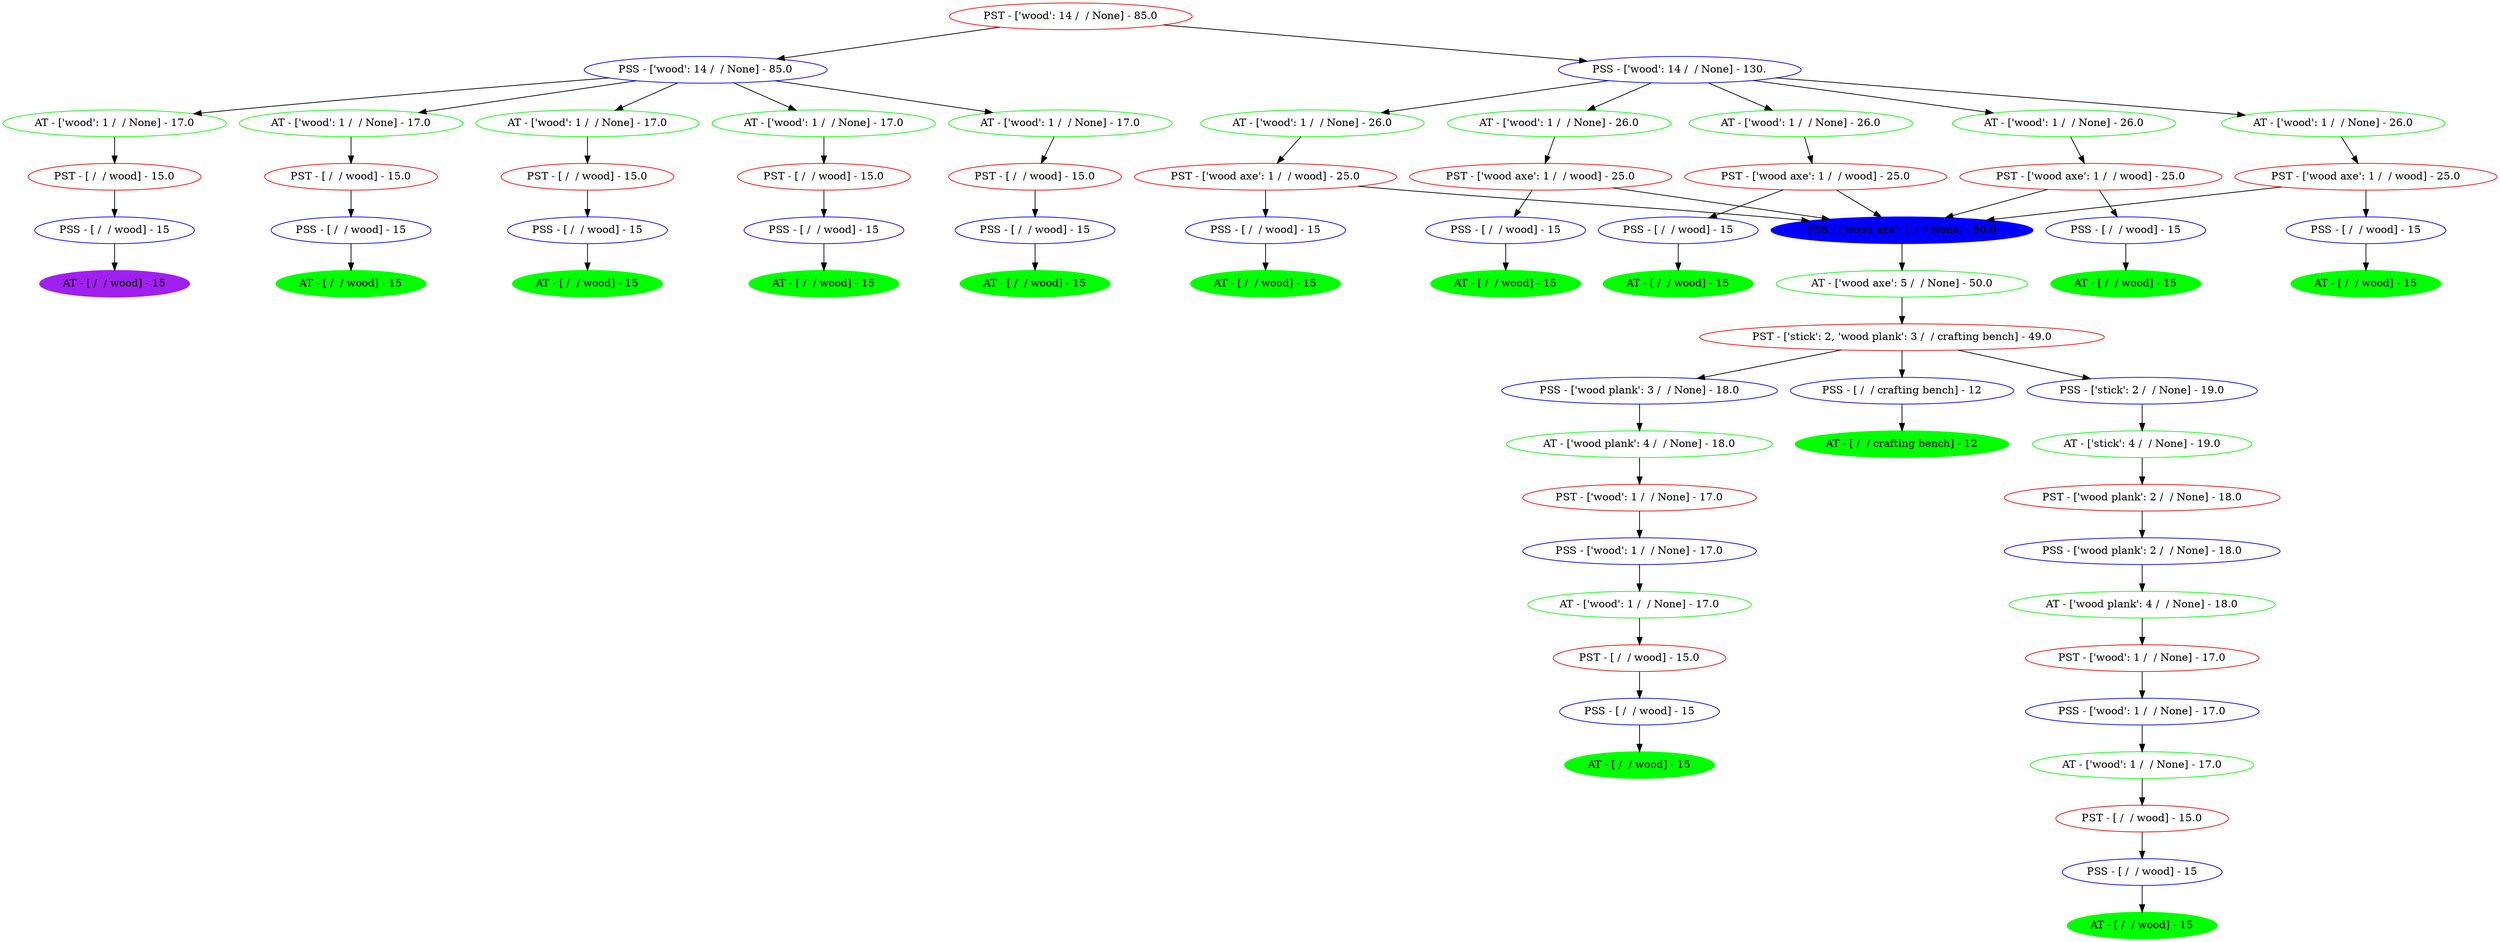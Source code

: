 digraph Tree {
	node [color=red]
	"PST - ['wood'; 14 /  / None] - 2154784115008" [label="PST - ['wood': 14 /  / None] - 85.0"]
	node [color=blue]
	"PSS - ['wood'; 14 /  / None] - 2154784187280" [label="PSS - ['wood': 14 /  / None] - 85.0"]
	node [style=unfilled]
	node [color=blue]
	"PSS - ['wood'; 14 /  / None] - 2154784187224" [label="PSS - ['wood': 14 /  / None] - 130."]
	node [style=unfilled]
	node [color=green]
	"AT - ['wood'; 1 /  / None] - 2154784187952" [label="AT - ['wood': 1 /  / None] - 17.0"]
	node [style=unfilled]
	node [color=green]
	"AT - ['wood'; 1 /  / None] - 2154784187896" [label="AT - ['wood': 1 /  / None] - 17.0"]
	node [style=unfilled]
	node [color=green]
	"AT - ['wood'; 1 /  / None] - 2154784188064" [label="AT - ['wood': 1 /  / None] - 17.0"]
	node [style=unfilled]
	node [color=green]
	"AT - ['wood'; 1 /  / None] - 2154784188008" [label="AT - ['wood': 1 /  / None] - 17.0"]
	node [style=unfilled]
	node [color=green]
	"AT - ['wood'; 1 /  / None] - 2154784188176" [label="AT - ['wood': 1 /  / None] - 17.0"]
	node [style=unfilled]
	node [color=green]
	"AT - ['wood'; 1 /  / None] - 2154784187392" [label="AT - ['wood': 1 /  / None] - 26.0"]
	node [style=unfilled]
	node [color=green]
	"AT - ['wood'; 1 /  / None] - 2154784188400" [label="AT - ['wood': 1 /  / None] - 26.0"]
	node [style=unfilled]
	node [color=green]
	"AT - ['wood'; 1 /  / None] - 2154784188344" [label="AT - ['wood': 1 /  / None] - 26.0"]
	node [style=unfilled]
	node [color=green]
	"AT - ['wood'; 1 /  / None] - 2154784188512" [label="AT - ['wood': 1 /  / None] - 26.0"]
	node [style=unfilled]
	node [color=green]
	"AT - ['wood'; 1 /  / None] - 2154784188456" [label="AT - ['wood': 1 /  / None] - 26.0"]
	node [style=unfilled]
	node [color=red]
	"PST - [ /  / wood] - 2154784217016" [label="PST - [ /  / wood] - 15.0"]
	node [color=red]
	"PST - [ /  / wood] - 2154784217408" [label="PST - [ /  / wood] - 15.0"]
	node [color=red]
	"PST - [ /  / wood] - 2154784217800" [label="PST - [ /  / wood] - 15.0"]
	node [color=red]
	"PST - [ /  / wood] - 2154784218192" [label="PST - [ /  / wood] - 15.0"]
	node [color=red]
	"PST - [ /  / wood] - 2154784218584" [label="PST - [ /  / wood] - 15.0"]
	node [color=red]
	"PST - ['wood axe'; 1 /  / wood] - 2154784218864" [label="PST - ['wood axe': 1 /  / wood] - 25.0"]
	node [color=red]
	"PST - ['wood axe'; 1 /  / wood] - 2154784218976" [label="PST - ['wood axe': 1 /  / wood] - 25.0"]
	node [color=red]
	"PST - ['wood axe'; 1 /  / wood] - 2154784228128" [label="PST - ['wood axe': 1 /  / wood] - 25.0"]
	node [color=red]
	"PST - ['wood axe'; 1 /  / wood] - 2154784228800" [label="PST - ['wood axe': 1 /  / wood] - 25.0"]
	node [color=red]
	"PST - ['wood axe'; 1 /  / wood] - 2154784229472" [label="PST - ['wood axe': 1 /  / wood] - 25.0"]
	node [color=blue]
	"PSS - [ /  / wood] - 2154784217464" [label="PSS - [ /  / wood] - 15"]
	node [style=unfilled]
	node [color=blue]
	"PSS - [ /  / wood] - 2154784217856" [label="PSS - [ /  / wood] - 15"]
	node [style=unfilled]
	node [color=blue]
	"PSS - [ /  / wood] - 2154784218248" [label="PSS - [ /  / wood] - 15"]
	node [style=unfilled]
	node [color=blue]
	"PSS - [ /  / wood] - 2154784218640" [label="PSS - [ /  / wood] - 15"]
	node [style=unfilled]
	node [color=blue]
	"PSS - [ /  / wood] - 2154784219032" [label="PSS - [ /  / wood] - 15"]
	node [style=unfilled]
	node [style=filled]
	node [color=blue]
	"PSS - ['wood axe'; 1 /  / None] - 2154784227792" [label="PSS - ['wood axe': 1 /  / None] - 50.0"]
	node [style=unfilled]
	node [color=blue]
	"PSS - [ /  / wood] - 2154784227736" [label="PSS - [ /  / wood] - 15"]
	node [style=unfilled]
	node [color=blue]
	"PSS - [ /  / wood] - 2154784228408" [label="PSS - [ /  / wood] - 15"]
	node [style=unfilled]
	node [color=blue]
	"PSS - [ /  / wood] - 2154784229080" [label="PSS - [ /  / wood] - 15"]
	node [style=unfilled]
	node [color=blue]
	"PSS - [ /  / wood] - 2154784229752" [label="PSS - [ /  / wood] - 15"]
	node [style=unfilled]
	node [color=blue]
	"PSS - [ /  / wood] - 2154784230424" [label="PSS - [ /  / wood] - 15"]
	node [style=unfilled]
	node [style=filled]
	node [color=green]
	node [color=purple]
	"AT - [ /  / wood] - 2154784217576" [label="AT - [ /  / wood] - 15"]
	node [style=unfilled]
	node [style=filled]
	node [color=green]
	"AT - [ /  / wood] - 2154784217968" [label="AT - [ /  / wood] - 15"]
	node [style=unfilled]
	node [style=filled]
	node [color=green]
	"AT - [ /  / wood] - 2154784218360" [label="AT - [ /  / wood] - 15"]
	node [style=unfilled]
	node [style=filled]
	node [color=green]
	"AT - [ /  / wood] - 2154784218752" [label="AT - [ /  / wood] - 15"]
	node [style=unfilled]
	node [style=filled]
	node [color=green]
	"AT - [ /  / wood] - 2154784227400" [label="AT - [ /  / wood] - 15"]
	node [style=unfilled]
	node [color=green]
	"AT - ['wood axe'; 5 /  / None] - 2154784227904" [label="AT - ['wood axe': 5 /  / None] - 50.0"]
	node [style=unfilled]
	node [style=filled]
	node [color=green]
	"AT - [ /  / wood] - 2154784227960" [label="AT - [ /  / wood] - 15"]
	node [style=unfilled]
	node [style=filled]
	node [color=green]
	"AT - [ /  / wood] - 2154784228632" [label="AT - [ /  / wood] - 15"]
	node [style=unfilled]
	node [style=filled]
	node [color=green]
	"AT - [ /  / wood] - 2154784229304" [label="AT - [ /  / wood] - 15"]
	node [style=unfilled]
	node [style=filled]
	node [color=green]
	"AT - [ /  / wood] - 2154784229976" [label="AT - [ /  / wood] - 15"]
	node [style=unfilled]
	node [style=filled]
	node [color=green]
	"AT - [ /  / wood] - 2154784230648" [label="AT - [ /  / wood] - 15"]
	node [style=unfilled]
	node [color=red]
	"PST - ['stick'; 2, 'wood plank'; 3 /  / crafting bench] - 2154784257528" [label="PST - ['stick': 2, 'wood plank': 3 /  / crafting bench] - 49.0"]
	node [color=blue]
	"PSS - ['wood plank'; 3 /  / None] - 2154784257976" [label="PSS - ['wood plank': 3 /  / None] - 18.0"]
	node [style=unfilled]
	node [color=blue]
	"PSS - [ /  / crafting bench] - 2154784257920" [label="PSS - [ /  / crafting bench] - 12"]
	node [style=unfilled]
	node [color=blue]
	"PSS - ['stick'; 2 /  / None] - 2154784258256" [label="PSS - ['stick': 2 /  / None] - 19.0"]
	node [style=unfilled]
	node [color=green]
	"AT - ['wood plank'; 4 /  / None] - 2154784258088" [label="AT - ['wood plank': 4 /  / None] - 18.0"]
	node [style=unfilled]
	node [style=filled]
	node [color=green]
	"AT - [ /  / crafting bench] - 2154784258144" [label="AT - [ /  / crafting bench] - 12"]
	node [style=unfilled]
	node [color=green]
	"AT - ['stick'; 4 /  / None] - 2154784258312" [label="AT - ['stick': 4 /  / None] - 19.0"]
	node [style=unfilled]
	node [color=red]
	"PST - ['wood'; 1 /  / None] - 2154784115064" [label="PST - ['wood': 1 /  / None] - 17.0"]
	node [color=red]
	"PST - ['wood plank'; 2 /  / None] - 2154784273240" [label="PST - ['wood plank': 2 /  / None] - 18.0"]
	node [color=blue]
	"PSS - ['wood'; 1 /  / None] - 2154784272960" [label="PSS - ['wood': 1 /  / None] - 17.0"]
	node [style=unfilled]
	node [color=blue]
	"PSS - ['wood plank'; 2 /  / None] - 2154784273520" [label="PSS - ['wood plank': 2 /  / None] - 18.0"]
	node [style=unfilled]
	node [color=green]
	"AT - ['wood'; 1 /  / None] - 2154784273072" [label="AT - ['wood': 1 /  / None] - 17.0"]
	node [style=unfilled]
	node [color=green]
	"AT - ['wood plank'; 4 /  / None] - 2154784273632" [label="AT - ['wood plank': 4 /  / None] - 18.0"]
	node [style=unfilled]
	node [color=red]
	"PST - [ /  / wood] - 2154784274976" [label="PST - [ /  / wood] - 15.0"]
	node [color=red]
	"PST - ['wood'; 1 /  / None] - 2154784275368" [label="PST - ['wood': 1 /  / None] - 17.0"]
	node [color=blue]
	"PSS - [ /  / wood] - 2154784275424" [label="PSS - [ /  / wood] - 15"]
	node [style=unfilled]
	node [color=blue]
	"PSS - ['wood'; 1 /  / None] - 2154784275816" [label="PSS - ['wood': 1 /  / None] - 17.0"]
	node [style=unfilled]
	node [style=filled]
	node [color=green]
	"AT - [ /  / wood] - 2154784275536" [label="AT - [ /  / wood] - 15"]
	node [style=unfilled]
	node [color=green]
	"AT - ['wood'; 1 /  / None] - 2154784275928" [label="AT - ['wood': 1 /  / None] - 17.0"]
	node [style=unfilled]
	node [color=red]
	"PST - [ /  / wood] - 2154784257136" [label="PST - [ /  / wood] - 15.0"]
	node [color=blue]
	"PSS - [ /  / wood] - 2154784247592" [label="PSS - [ /  / wood] - 15"]
	node [style=unfilled]
	node [style=filled]
	node [color=green]
	"AT - [ /  / wood] - 2154784246304" [label="AT - [ /  / wood] - 15"]
	node [style=unfilled]
	"PST - ['wood'; 14 /  / None] - 2154784115008" -> "PSS - ['wood'; 14 /  / None] - 2154784187280"
	"PST - ['wood'; 14 /  / None] - 2154784115008" -> "PSS - ['wood'; 14 /  / None] - 2154784187224"
	"PSS - ['wood'; 14 /  / None] - 2154784187280" -> "AT - ['wood'; 1 /  / None] - 2154784187952"
	"PSS - ['wood'; 14 /  / None] - 2154784187280" -> "AT - ['wood'; 1 /  / None] - 2154784187896"
	"PSS - ['wood'; 14 /  / None] - 2154784187280" -> "AT - ['wood'; 1 /  / None] - 2154784188064"
	"PSS - ['wood'; 14 /  / None] - 2154784187280" -> "AT - ['wood'; 1 /  / None] - 2154784188008"
	"PSS - ['wood'; 14 /  / None] - 2154784187280" -> "AT - ['wood'; 1 /  / None] - 2154784188176"
	"PSS - ['wood'; 14 /  / None] - 2154784187224" -> "AT - ['wood'; 1 /  / None] - 2154784187392"
	"PSS - ['wood'; 14 /  / None] - 2154784187224" -> "AT - ['wood'; 1 /  / None] - 2154784188400"
	"PSS - ['wood'; 14 /  / None] - 2154784187224" -> "AT - ['wood'; 1 /  / None] - 2154784188344"
	"PSS - ['wood'; 14 /  / None] - 2154784187224" -> "AT - ['wood'; 1 /  / None] - 2154784188512"
	"PSS - ['wood'; 14 /  / None] - 2154784187224" -> "AT - ['wood'; 1 /  / None] - 2154784188456"
	"AT - ['wood'; 1 /  / None] - 2154784187952" -> "PST - [ /  / wood] - 2154784217016"
	"AT - ['wood'; 1 /  / None] - 2154784187896" -> "PST - [ /  / wood] - 2154784217408"
	"AT - ['wood'; 1 /  / None] - 2154784188064" -> "PST - [ /  / wood] - 2154784217800"
	"AT - ['wood'; 1 /  / None] - 2154784188008" -> "PST - [ /  / wood] - 2154784218192"
	"AT - ['wood'; 1 /  / None] - 2154784188176" -> "PST - [ /  / wood] - 2154784218584"
	"AT - ['wood'; 1 /  / None] - 2154784187392" -> "PST - ['wood axe'; 1 /  / wood] - 2154784218864"
	"AT - ['wood'; 1 /  / None] - 2154784188400" -> "PST - ['wood axe'; 1 /  / wood] - 2154784218976"
	"AT - ['wood'; 1 /  / None] - 2154784188344" -> "PST - ['wood axe'; 1 /  / wood] - 2154784228128"
	"AT - ['wood'; 1 /  / None] - 2154784188512" -> "PST - ['wood axe'; 1 /  / wood] - 2154784228800"
	"AT - ['wood'; 1 /  / None] - 2154784188456" -> "PST - ['wood axe'; 1 /  / wood] - 2154784229472"
	"PST - [ /  / wood] - 2154784217016" -> "PSS - [ /  / wood] - 2154784217464"
	"PST - [ /  / wood] - 2154784217408" -> "PSS - [ /  / wood] - 2154784217856"
	"PST - [ /  / wood] - 2154784217800" -> "PSS - [ /  / wood] - 2154784218248"
	"PST - [ /  / wood] - 2154784218192" -> "PSS - [ /  / wood] - 2154784218640"
	"PST - [ /  / wood] - 2154784218584" -> "PSS - [ /  / wood] - 2154784219032"
	"PST - ['wood axe'; 1 /  / wood] - 2154784218864" -> "PSS - ['wood axe'; 1 /  / None] - 2154784227792"
	"PST - ['wood axe'; 1 /  / wood] - 2154784218864" -> "PSS - [ /  / wood] - 2154784227736"
	"PST - ['wood axe'; 1 /  / wood] - 2154784218976" -> "PSS - ['wood axe'; 1 /  / None] - 2154784227792"
	"PST - ['wood axe'; 1 /  / wood] - 2154784218976" -> "PSS - [ /  / wood] - 2154784228408"
	"PST - ['wood axe'; 1 /  / wood] - 2154784228128" -> "PSS - ['wood axe'; 1 /  / None] - 2154784227792"
	"PST - ['wood axe'; 1 /  / wood] - 2154784228128" -> "PSS - [ /  / wood] - 2154784229080"
	"PST - ['wood axe'; 1 /  / wood] - 2154784228800" -> "PSS - ['wood axe'; 1 /  / None] - 2154784227792"
	"PST - ['wood axe'; 1 /  / wood] - 2154784228800" -> "PSS - [ /  / wood] - 2154784229752"
	"PST - ['wood axe'; 1 /  / wood] - 2154784229472" -> "PSS - ['wood axe'; 1 /  / None] - 2154784227792"
	"PST - ['wood axe'; 1 /  / wood] - 2154784229472" -> "PSS - [ /  / wood] - 2154784230424"
	"PSS - [ /  / wood] - 2154784217464" -> "AT - [ /  / wood] - 2154784217576"
	"PSS - [ /  / wood] - 2154784217856" -> "AT - [ /  / wood] - 2154784217968"
	"PSS - [ /  / wood] - 2154784218248" -> "AT - [ /  / wood] - 2154784218360"
	"PSS - [ /  / wood] - 2154784218640" -> "AT - [ /  / wood] - 2154784218752"
	"PSS - [ /  / wood] - 2154784219032" -> "AT - [ /  / wood] - 2154784227400"
	"PSS - ['wood axe'; 1 /  / None] - 2154784227792" -> "AT - ['wood axe'; 5 /  / None] - 2154784227904"
	"PSS - [ /  / wood] - 2154784227736" -> "AT - [ /  / wood] - 2154784227960"
	"PSS - [ /  / wood] - 2154784228408" -> "AT - [ /  / wood] - 2154784228632"
	"PSS - [ /  / wood] - 2154784229080" -> "AT - [ /  / wood] - 2154784229304"
	"PSS - [ /  / wood] - 2154784229752" -> "AT - [ /  / wood] - 2154784229976"
	"PSS - [ /  / wood] - 2154784230424" -> "AT - [ /  / wood] - 2154784230648"
	"AT - ['wood axe'; 5 /  / None] - 2154784227904" -> "PST - ['stick'; 2, 'wood plank'; 3 /  / crafting bench] - 2154784257528"
	"PST - ['stick'; 2, 'wood plank'; 3 /  / crafting bench] - 2154784257528" -> "PSS - ['wood plank'; 3 /  / None] - 2154784257976"
	"PST - ['stick'; 2, 'wood plank'; 3 /  / crafting bench] - 2154784257528" -> "PSS - [ /  / crafting bench] - 2154784257920"
	"PST - ['stick'; 2, 'wood plank'; 3 /  / crafting bench] - 2154784257528" -> "PSS - ['stick'; 2 /  / None] - 2154784258256"
	"PSS - ['wood plank'; 3 /  / None] - 2154784257976" -> "AT - ['wood plank'; 4 /  / None] - 2154784258088"
	"PSS - [ /  / crafting bench] - 2154784257920" -> "AT - [ /  / crafting bench] - 2154784258144"
	"PSS - ['stick'; 2 /  / None] - 2154784258256" -> "AT - ['stick'; 4 /  / None] - 2154784258312"
	"AT - ['wood plank'; 4 /  / None] - 2154784258088" -> "PST - ['wood'; 1 /  / None] - 2154784115064"
	"AT - ['stick'; 4 /  / None] - 2154784258312" -> "PST - ['wood plank'; 2 /  / None] - 2154784273240"
	"PST - ['wood'; 1 /  / None] - 2154784115064" -> "PSS - ['wood'; 1 /  / None] - 2154784272960"
	"PST - ['wood plank'; 2 /  / None] - 2154784273240" -> "PSS - ['wood plank'; 2 /  / None] - 2154784273520"
	"PSS - ['wood'; 1 /  / None] - 2154784272960" -> "AT - ['wood'; 1 /  / None] - 2154784273072"
	"PSS - ['wood plank'; 2 /  / None] - 2154784273520" -> "AT - ['wood plank'; 4 /  / None] - 2154784273632"
	"AT - ['wood'; 1 /  / None] - 2154784273072" -> "PST - [ /  / wood] - 2154784274976"
	"AT - ['wood plank'; 4 /  / None] - 2154784273632" -> "PST - ['wood'; 1 /  / None] - 2154784275368"
	"PST - [ /  / wood] - 2154784274976" -> "PSS - [ /  / wood] - 2154784275424"
	"PST - ['wood'; 1 /  / None] - 2154784275368" -> "PSS - ['wood'; 1 /  / None] - 2154784275816"
	"PSS - [ /  / wood] - 2154784275424" -> "AT - [ /  / wood] - 2154784275536"
	"PSS - ['wood'; 1 /  / None] - 2154784275816" -> "AT - ['wood'; 1 /  / None] - 2154784275928"
	"AT - ['wood'; 1 /  / None] - 2154784275928" -> "PST - [ /  / wood] - 2154784257136"
	"PST - [ /  / wood] - 2154784257136" -> "PSS - [ /  / wood] - 2154784247592"
	"PSS - [ /  / wood] - 2154784247592" -> "AT - [ /  / wood] - 2154784246304"
}
